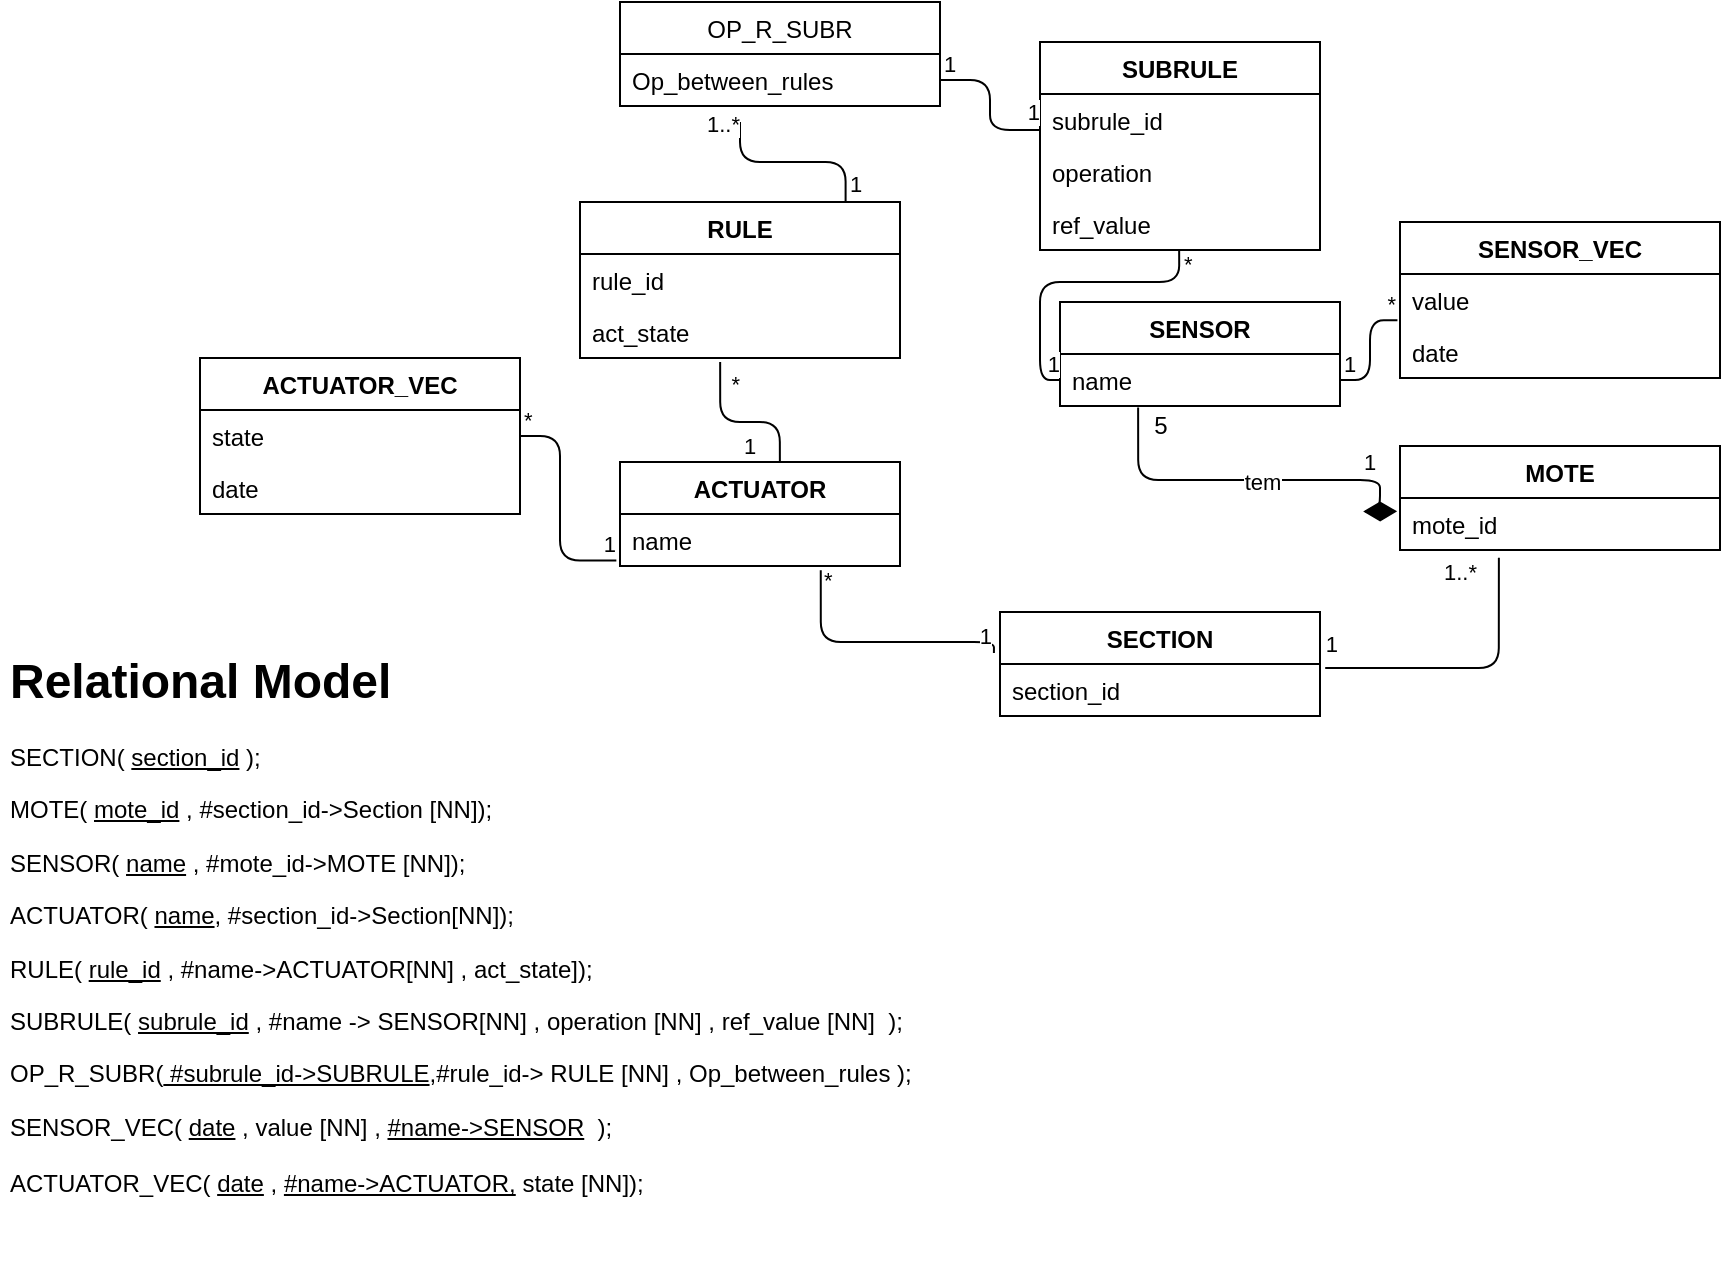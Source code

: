 <mxfile version="14.6.12" type="device"><diagram id="JzyYBP6Ohc0mOgHqukGS" name="Page-3"><mxGraphModel dx="1559" dy="1177" grid="1" gridSize="10" guides="1" tooltips="1" connect="1" arrows="1" fold="1" page="0" pageScale="1" pageWidth="1169" pageHeight="827" math="0" shadow="0"><root><mxCell id="mO72aJa3SgAxXYkBufnN-0"/><mxCell id="mO72aJa3SgAxXYkBufnN-1" parent="mO72aJa3SgAxXYkBufnN-0"/><mxCell id="EvzefTIYlVSB_UT3cm0K-0" value="RULE" style="swimlane;fontStyle=1;align=center;verticalAlign=top;childLayout=stackLayout;horizontal=1;startSize=26;horizontalStack=0;resizeParent=1;resizeParentMax=0;resizeLast=0;collapsible=1;marginBottom=0;" parent="mO72aJa3SgAxXYkBufnN-1" vertex="1"><mxGeometry x="220" y="-50" width="160" height="78" as="geometry"/></mxCell><mxCell id="EvzefTIYlVSB_UT3cm0K-1" value="rule_id" style="text;strokeColor=none;fillColor=none;align=left;verticalAlign=top;spacingLeft=4;spacingRight=4;overflow=hidden;rotatable=0;points=[[0,0.5],[1,0.5]];portConstraint=eastwest;fontStyle=0" parent="EvzefTIYlVSB_UT3cm0K-0" vertex="1"><mxGeometry y="26" width="160" height="26" as="geometry"/></mxCell><mxCell id="kCu9YRVTH0TuuolYJ0R7-0" value="act_state" style="text;strokeColor=none;fillColor=none;align=left;verticalAlign=top;spacingLeft=4;spacingRight=4;overflow=hidden;rotatable=0;points=[[0,0.5],[1,0.5]];portConstraint=eastwest;fontStyle=0" parent="EvzefTIYlVSB_UT3cm0K-0" vertex="1"><mxGeometry y="52" width="160" height="26" as="geometry"/></mxCell><mxCell id="8VHJrhWWflIKui8c1qpZ-0" value="SUBRULE" style="swimlane;fontStyle=1;childLayout=stackLayout;horizontal=1;startSize=26;fillColor=none;horizontalStack=0;resizeParent=1;resizeParentMax=0;resizeLast=0;collapsible=1;marginBottom=0;" parent="mO72aJa3SgAxXYkBufnN-1" vertex="1"><mxGeometry x="450" y="-130" width="140" height="104" as="geometry"/></mxCell><mxCell id="8VHJrhWWflIKui8c1qpZ-2" value="subrule_id" style="text;strokeColor=none;fillColor=none;align=left;verticalAlign=top;spacingLeft=4;spacingRight=4;overflow=hidden;rotatable=0;points=[[0,0.5],[1,0.5]];portConstraint=eastwest;fontStyle=0" parent="8VHJrhWWflIKui8c1qpZ-0" vertex="1"><mxGeometry y="26" width="140" height="26" as="geometry"/></mxCell><mxCell id="jDOhsglWpLBVeW3qoCy9-11" value="operation" style="text;strokeColor=none;fillColor=none;align=left;verticalAlign=top;spacingLeft=4;spacingRight=4;overflow=hidden;rotatable=0;points=[[0,0.5],[1,0.5]];portConstraint=eastwest;" parent="8VHJrhWWflIKui8c1qpZ-0" vertex="1"><mxGeometry y="52" width="140" height="26" as="geometry"/></mxCell><mxCell id="8VHJrhWWflIKui8c1qpZ-3" value="ref_value" style="text;strokeColor=none;fillColor=none;align=left;verticalAlign=top;spacingLeft=4;spacingRight=4;overflow=hidden;rotatable=0;points=[[0,0.5],[1,0.5]];portConstraint=eastwest;" parent="8VHJrhWWflIKui8c1qpZ-0" vertex="1"><mxGeometry y="78" width="140" height="26" as="geometry"/></mxCell><mxCell id="8VHJrhWWflIKui8c1qpZ-7" value="SENSOR" style="swimlane;fontStyle=1;childLayout=stackLayout;horizontal=1;startSize=26;fillColor=none;horizontalStack=0;resizeParent=1;resizeParentMax=0;resizeLast=0;collapsible=1;marginBottom=0;" parent="mO72aJa3SgAxXYkBufnN-1" vertex="1"><mxGeometry x="460" width="140" height="52" as="geometry"/></mxCell><mxCell id="8VHJrhWWflIKui8c1qpZ-9" value="name" style="text;strokeColor=none;fillColor=none;align=left;verticalAlign=top;spacingLeft=4;spacingRight=4;overflow=hidden;rotatable=0;points=[[0,0.5],[1,0.5]];portConstraint=eastwest;fontStyle=0" parent="8VHJrhWWflIKui8c1qpZ-7" vertex="1"><mxGeometry y="26" width="140" height="26" as="geometry"/></mxCell><mxCell id="8VHJrhWWflIKui8c1qpZ-11" value="ACTUATOR" style="swimlane;fontStyle=1;childLayout=stackLayout;horizontal=1;startSize=26;fillColor=none;horizontalStack=0;resizeParent=1;resizeParentMax=0;resizeLast=0;collapsible=1;marginBottom=0;" parent="mO72aJa3SgAxXYkBufnN-1" vertex="1"><mxGeometry x="240" y="80" width="140" height="52" as="geometry"/></mxCell><mxCell id="8VHJrhWWflIKui8c1qpZ-12" value="name" style="text;strokeColor=none;fillColor=none;align=left;verticalAlign=top;spacingLeft=4;spacingRight=4;overflow=hidden;rotatable=0;points=[[0,0.5],[1,0.5]];portConstraint=eastwest;fontStyle=0" parent="8VHJrhWWflIKui8c1qpZ-11" vertex="1"><mxGeometry y="26" width="140" height="26" as="geometry"/></mxCell><mxCell id="8VHJrhWWflIKui8c1qpZ-15" value="" style="endArrow=none;html=1;edgeStyle=orthogonalEdgeStyle;entryX=0.438;entryY=1.077;entryDx=0;entryDy=0;entryPerimeter=0;exitX=0.571;exitY=0;exitDx=0;exitDy=0;exitPerimeter=0;" parent="mO72aJa3SgAxXYkBufnN-1" source="8VHJrhWWflIKui8c1qpZ-11" target="kCu9YRVTH0TuuolYJ0R7-0" edge="1"><mxGeometry relative="1" as="geometry"><mxPoint x="220" y="40" as="sourcePoint"/><mxPoint x="290" y="38" as="targetPoint"/><Array as="points"><mxPoint x="320" y="60"/><mxPoint x="290" y="60"/></Array></mxGeometry></mxCell><mxCell id="8VHJrhWWflIKui8c1qpZ-16" value="1" style="edgeLabel;resizable=0;html=1;align=left;verticalAlign=bottom;" parent="8VHJrhWWflIKui8c1qpZ-15" connectable="0" vertex="1"><mxGeometry x="-1" relative="1" as="geometry"><mxPoint x="-20" as="offset"/></mxGeometry></mxCell><mxCell id="8VHJrhWWflIKui8c1qpZ-17" value="*" style="edgeLabel;resizable=0;html=1;align=right;verticalAlign=bottom;" parent="8VHJrhWWflIKui8c1qpZ-15" connectable="0" vertex="1"><mxGeometry x="1" relative="1" as="geometry"><mxPoint x="10" y="20" as="offset"/></mxGeometry></mxCell><mxCell id="8VHJrhWWflIKui8c1qpZ-20" value="OP_R_SUBR" style="swimlane;fontStyle=0;childLayout=stackLayout;horizontal=1;startSize=26;fillColor=none;horizontalStack=0;resizeParent=1;resizeParentMax=0;resizeLast=0;collapsible=1;marginBottom=0;" parent="mO72aJa3SgAxXYkBufnN-1" vertex="1"><mxGeometry x="240" y="-150" width="160" height="52" as="geometry"/></mxCell><mxCell id="8VHJrhWWflIKui8c1qpZ-23" value="Op_between_rules" style="text;strokeColor=none;fillColor=none;align=left;verticalAlign=top;spacingLeft=4;spacingRight=4;overflow=hidden;rotatable=0;points=[[0,0.5],[1,0.5]];portConstraint=eastwest;" parent="8VHJrhWWflIKui8c1qpZ-20" vertex="1"><mxGeometry y="26" width="160" height="26" as="geometry"/></mxCell><mxCell id="8VHJrhWWflIKui8c1qpZ-24" value="" style="endArrow=none;html=1;edgeStyle=orthogonalEdgeStyle;entryX=0;entryY=0.5;entryDx=0;entryDy=0;exitX=0.497;exitY=0.987;exitDx=0;exitDy=0;exitPerimeter=0;" parent="mO72aJa3SgAxXYkBufnN-1" source="8VHJrhWWflIKui8c1qpZ-3" target="8VHJrhWWflIKui8c1qpZ-9" edge="1"><mxGeometry relative="1" as="geometry"><mxPoint x="520" y="-20" as="sourcePoint"/><mxPoint x="840" y="150" as="targetPoint"/><Array as="points"><mxPoint x="520" y="-10"/><mxPoint x="450" y="-10"/><mxPoint x="450" y="39"/></Array></mxGeometry></mxCell><mxCell id="8VHJrhWWflIKui8c1qpZ-25" value="*" style="edgeLabel;resizable=0;html=1;align=left;verticalAlign=bottom;" parent="8VHJrhWWflIKui8c1qpZ-24" connectable="0" vertex="1"><mxGeometry x="-1" relative="1" as="geometry"><mxPoint y="16" as="offset"/></mxGeometry></mxCell><mxCell id="8VHJrhWWflIKui8c1qpZ-26" value="1" style="edgeLabel;resizable=0;html=1;align=right;verticalAlign=bottom;" parent="8VHJrhWWflIKui8c1qpZ-24" connectable="0" vertex="1"><mxGeometry x="1" relative="1" as="geometry"/></mxCell><mxCell id="8VHJrhWWflIKui8c1qpZ-27" value="MOTE" style="swimlane;fontStyle=1;align=center;verticalAlign=top;childLayout=stackLayout;horizontal=1;startSize=26;horizontalStack=0;resizeParent=1;resizeParentMax=0;resizeLast=0;collapsible=1;marginBottom=0;" parent="mO72aJa3SgAxXYkBufnN-1" vertex="1"><mxGeometry x="630" y="72" width="160" height="52" as="geometry"/></mxCell><mxCell id="8VHJrhWWflIKui8c1qpZ-28" value="mote_id&#xA;" style="text;strokeColor=none;fillColor=none;align=left;verticalAlign=top;spacingLeft=4;spacingRight=4;overflow=hidden;rotatable=0;points=[[0,0.5],[1,0.5]];portConstraint=eastwest;fontStyle=0" parent="8VHJrhWWflIKui8c1qpZ-27" vertex="1"><mxGeometry y="26" width="160" height="26" as="geometry"/></mxCell><mxCell id="jDOhsglWpLBVeW3qoCy9-2" value="1" style="endArrow=none;html=1;endSize=12;startArrow=diamondThin;startSize=14;startFill=1;edgeStyle=orthogonalEdgeStyle;align=left;verticalAlign=bottom;entryX=0.279;entryY=1.027;entryDx=0;entryDy=0;entryPerimeter=0;endFill=0;exitX=-0.009;exitY=0.257;exitDx=0;exitDy=0;exitPerimeter=0;" parent="mO72aJa3SgAxXYkBufnN-1" source="8VHJrhWWflIKui8c1qpZ-28" target="8VHJrhWWflIKui8c1qpZ-9" edge="1"><mxGeometry x="-0.623" relative="1" as="geometry"><mxPoint x="620" y="180" as="sourcePoint"/><mxPoint x="667.66" y="118.464" as="targetPoint"/><Array as="points"><mxPoint x="620" y="105"/><mxPoint x="620" y="89"/><mxPoint x="499" y="89"/></Array><mxPoint as="offset"/></mxGeometry></mxCell><mxCell id="KxpOlzhghRDu8JFqpRm7-4" value="tem" style="edgeLabel;html=1;align=center;verticalAlign=middle;resizable=0;points=[];" parent="jDOhsglWpLBVeW3qoCy9-2" vertex="1" connectable="0"><mxGeometry x="0.132" y="3" relative="1" as="geometry"><mxPoint x="19" y="-2" as="offset"/></mxGeometry></mxCell><mxCell id="jDOhsglWpLBVeW3qoCy9-3" value="5" style="text;html=1;align=center;verticalAlign=middle;resizable=0;points=[];autosize=1;strokeColor=none;" parent="mO72aJa3SgAxXYkBufnN-1" vertex="1"><mxGeometry x="500" y="52" width="20" height="20" as="geometry"/></mxCell><mxCell id="jDOhsglWpLBVeW3qoCy9-4" value="SECTION" style="swimlane;fontStyle=1;align=center;verticalAlign=top;childLayout=stackLayout;horizontal=1;startSize=26;horizontalStack=0;resizeParent=1;resizeParentMax=0;resizeLast=0;collapsible=1;marginBottom=0;" parent="mO72aJa3SgAxXYkBufnN-1" vertex="1"><mxGeometry x="430" y="155" width="160" height="52" as="geometry"/></mxCell><mxCell id="jDOhsglWpLBVeW3qoCy9-7" value="section_id" style="text;strokeColor=none;fillColor=none;align=left;verticalAlign=top;spacingLeft=4;spacingRight=4;overflow=hidden;rotatable=0;points=[[0,0.5],[1,0.5]];portConstraint=eastwest;fontStyle=0" parent="jDOhsglWpLBVeW3qoCy9-4" vertex="1"><mxGeometry y="26" width="160" height="26" as="geometry"/></mxCell><mxCell id="jDOhsglWpLBVeW3qoCy9-8" value="" style="endArrow=none;html=1;edgeStyle=orthogonalEdgeStyle;exitX=0.309;exitY=1.147;exitDx=0;exitDy=0;exitPerimeter=0;entryX=1.016;entryY=0.065;entryDx=0;entryDy=0;entryPerimeter=0;" parent="mO72aJa3SgAxXYkBufnN-1" source="8VHJrhWWflIKui8c1qpZ-28" target="jDOhsglWpLBVeW3qoCy9-7" edge="1"><mxGeometry relative="1" as="geometry"><mxPoint x="840" y="360" as="sourcePoint"/><mxPoint x="750" y="360" as="targetPoint"/><Array as="points"><mxPoint x="679" y="183"/><mxPoint x="593" y="183"/></Array></mxGeometry></mxCell><mxCell id="jDOhsglWpLBVeW3qoCy9-9" value="1..*" style="edgeLabel;resizable=0;html=1;align=left;verticalAlign=bottom;" parent="jDOhsglWpLBVeW3qoCy9-8" connectable="0" vertex="1"><mxGeometry x="-1" relative="1" as="geometry"><mxPoint x="-29" y="16" as="offset"/></mxGeometry></mxCell><mxCell id="jDOhsglWpLBVeW3qoCy9-10" value="1" style="edgeLabel;resizable=0;html=1;align=right;verticalAlign=bottom;" parent="jDOhsglWpLBVeW3qoCy9-8" connectable="0" vertex="1"><mxGeometry x="1" relative="1" as="geometry"><mxPoint x="7" y="-3" as="offset"/></mxGeometry></mxCell><mxCell id="KxpOlzhghRDu8JFqpRm7-3" value="&lt;h1&gt;Relational Model&lt;/h1&gt;&lt;p&gt;SECTION(&amp;nbsp;&lt;u&gt;section_id&lt;/u&gt;&amp;nbsp;);&amp;nbsp;&lt;br&gt;&lt;/p&gt;&lt;p&gt;MOTE(&amp;nbsp;&lt;u&gt;mote_id&lt;/u&gt;&amp;nbsp;, #section_id-&amp;gt;Section [NN]);&lt;br&gt;&lt;/p&gt;&lt;p&gt;SENSOR(&amp;nbsp;&lt;u&gt;name&lt;/u&gt;&amp;nbsp;, #mote_id-&amp;gt;MOTE [NN]);&lt;br&gt;&lt;/p&gt;&lt;p&gt;ACTUATOR(&amp;nbsp;&lt;u&gt;name&lt;/u&gt;, #section_id-&amp;gt;Section[NN]);&lt;/p&gt;&lt;p&gt;RULE( &lt;u&gt;rule_id&lt;/u&gt; , #name-&amp;gt;ACTUATOR[NN] , act_state]);&lt;/p&gt;&lt;p&gt;&lt;span&gt;SUBRULE(&amp;nbsp;&lt;/span&gt;&lt;u&gt;subrule_id&lt;/u&gt;&lt;span&gt;&amp;nbsp;, #name -&amp;gt; SENSOR[NN] ,&lt;/span&gt;&lt;span&gt;&amp;nbsp;operation [NN] , ref_value [NN]&amp;nbsp; );&lt;/span&gt;&lt;/p&gt;&lt;p&gt;OP_R_SUBR(&lt;u&gt;&amp;nbsp;#subrule_id-&amp;gt;SUBRULE&lt;/u&gt;,#rule_id-&amp;gt; RULE [NN] , Op_between_rules );&lt;/p&gt;&lt;div&gt;SENSOR_VEC(&amp;nbsp;&lt;u&gt;date&lt;/u&gt;&amp;nbsp;, value [NN] ,&amp;nbsp;&lt;u&gt;#name-&amp;gt;SENSOR&lt;/u&gt;&amp;nbsp; );&lt;span&gt;&lt;br&gt;&lt;/span&gt;&lt;/div&gt;&lt;div&gt;&lt;br&gt;&lt;/div&gt;&lt;div&gt;&lt;span&gt;ACTUATOR_VEC( &lt;/span&gt;&lt;u&gt;date&lt;/u&gt;&lt;span&gt;&amp;nbsp;,&amp;nbsp;&lt;/span&gt;&lt;u&gt;#name-&amp;gt;ACTUATOR,&lt;/u&gt;&lt;span&gt;&amp;nbsp;state [NN]);&lt;/span&gt;&lt;br&gt;&lt;/div&gt;&lt;p&gt;&lt;br&gt;&lt;/p&gt;" style="text;html=1;strokeColor=none;fillColor=none;spacing=5;spacingTop=-20;whiteSpace=wrap;overflow=hidden;rounded=0;" parent="mO72aJa3SgAxXYkBufnN-1" vertex="1"><mxGeometry x="-70" y="170" width="500" height="320" as="geometry"/></mxCell><mxCell id="KxpOlzhghRDu8JFqpRm7-5" value="ACTUATOR_VEC" style="swimlane;fontStyle=1;align=center;verticalAlign=top;childLayout=stackLayout;horizontal=1;startSize=26;horizontalStack=0;resizeParent=1;resizeParentMax=0;resizeLast=0;collapsible=1;marginBottom=0;" parent="mO72aJa3SgAxXYkBufnN-1" vertex="1"><mxGeometry x="30" y="28" width="160" height="78" as="geometry"/></mxCell><mxCell id="KxpOlzhghRDu8JFqpRm7-6" value="state" style="text;strokeColor=none;fillColor=none;align=left;verticalAlign=top;spacingLeft=4;spacingRight=4;overflow=hidden;rotatable=0;points=[[0,0.5],[1,0.5]];portConstraint=eastwest;" parent="KxpOlzhghRDu8JFqpRm7-5" vertex="1"><mxGeometry y="26" width="160" height="26" as="geometry"/></mxCell><mxCell id="KxpOlzhghRDu8JFqpRm7-8" value="date" style="text;strokeColor=none;fillColor=none;align=left;verticalAlign=top;spacingLeft=4;spacingRight=4;overflow=hidden;rotatable=0;points=[[0,0.5],[1,0.5]];portConstraint=eastwest;" parent="KxpOlzhghRDu8JFqpRm7-5" vertex="1"><mxGeometry y="52" width="160" height="26" as="geometry"/></mxCell><mxCell id="KxpOlzhghRDu8JFqpRm7-9" value="" style="endArrow=none;html=1;edgeStyle=orthogonalEdgeStyle;exitX=1;exitY=0.5;exitDx=0;exitDy=0;entryX=-0.013;entryY=0.894;entryDx=0;entryDy=0;entryPerimeter=0;" parent="mO72aJa3SgAxXYkBufnN-1" source="KxpOlzhghRDu8JFqpRm7-6" target="8VHJrhWWflIKui8c1qpZ-12" edge="1"><mxGeometry relative="1" as="geometry"><mxPoint x="-60" y="262" as="sourcePoint"/><mxPoint x="100" y="262" as="targetPoint"/><Array as="points"><mxPoint x="210" y="67"/><mxPoint x="210" y="129"/></Array></mxGeometry></mxCell><mxCell id="KxpOlzhghRDu8JFqpRm7-10" value="*" style="edgeLabel;resizable=0;html=1;align=left;verticalAlign=bottom;" parent="KxpOlzhghRDu8JFqpRm7-9" connectable="0" vertex="1"><mxGeometry x="-1" relative="1" as="geometry"/></mxCell><mxCell id="KxpOlzhghRDu8JFqpRm7-11" value="1" style="edgeLabel;resizable=0;html=1;align=right;verticalAlign=bottom;" parent="KxpOlzhghRDu8JFqpRm7-9" connectable="0" vertex="1"><mxGeometry x="1" relative="1" as="geometry"/></mxCell><mxCell id="KxpOlzhghRDu8JFqpRm7-12" value="SENSOR_VEC" style="swimlane;fontStyle=1;align=center;verticalAlign=top;childLayout=stackLayout;horizontal=1;startSize=26;horizontalStack=0;resizeParent=1;resizeParentMax=0;resizeLast=0;collapsible=1;marginBottom=0;" parent="mO72aJa3SgAxXYkBufnN-1" vertex="1"><mxGeometry x="630" y="-40" width="160" height="78" as="geometry"/></mxCell><mxCell id="KxpOlzhghRDu8JFqpRm7-13" value="value" style="text;strokeColor=none;fillColor=none;align=left;verticalAlign=top;spacingLeft=4;spacingRight=4;overflow=hidden;rotatable=0;points=[[0,0.5],[1,0.5]];portConstraint=eastwest;" parent="KxpOlzhghRDu8JFqpRm7-12" vertex="1"><mxGeometry y="26" width="160" height="26" as="geometry"/></mxCell><mxCell id="KxpOlzhghRDu8JFqpRm7-14" value="date" style="text;strokeColor=none;fillColor=none;align=left;verticalAlign=top;spacingLeft=4;spacingRight=4;overflow=hidden;rotatable=0;points=[[0,0.5],[1,0.5]];portConstraint=eastwest;" parent="KxpOlzhghRDu8JFqpRm7-12" vertex="1"><mxGeometry y="52" width="160" height="26" as="geometry"/></mxCell><mxCell id="KxpOlzhghRDu8JFqpRm7-15" value="" style="endArrow=none;html=1;edgeStyle=orthogonalEdgeStyle;exitX=1;exitY=0.5;exitDx=0;exitDy=0;entryX=-0.008;entryY=0.891;entryDx=0;entryDy=0;entryPerimeter=0;" parent="mO72aJa3SgAxXYkBufnN-1" source="8VHJrhWWflIKui8c1qpZ-9" target="KxpOlzhghRDu8JFqpRm7-13" edge="1"><mxGeometry relative="1" as="geometry"><mxPoint x="830" y="179.41" as="sourcePoint"/><mxPoint x="990" y="179.41" as="targetPoint"/></mxGeometry></mxCell><mxCell id="KxpOlzhghRDu8JFqpRm7-16" value="1" style="edgeLabel;resizable=0;html=1;align=left;verticalAlign=bottom;" parent="KxpOlzhghRDu8JFqpRm7-15" connectable="0" vertex="1"><mxGeometry x="-1" relative="1" as="geometry"/></mxCell><mxCell id="KxpOlzhghRDu8JFqpRm7-17" value="*" style="edgeLabel;resizable=0;html=1;align=right;verticalAlign=bottom;" parent="KxpOlzhghRDu8JFqpRm7-15" connectable="0" vertex="1"><mxGeometry x="1" relative="1" as="geometry"/></mxCell><mxCell id="2UsQs0CfjvJmte9D2G0p-0" value="" style="endArrow=none;html=1;edgeStyle=orthogonalEdgeStyle;exitX=0.83;exitY=-0.006;exitDx=0;exitDy=0;entryX=0.375;entryY=1.308;entryDx=0;entryDy=0;entryPerimeter=0;exitPerimeter=0;" parent="mO72aJa3SgAxXYkBufnN-1" source="EvzefTIYlVSB_UT3cm0K-0" target="8VHJrhWWflIKui8c1qpZ-23" edge="1"><mxGeometry relative="1" as="geometry"><mxPoint x="250" y="20" as="sourcePoint"/><mxPoint x="410" y="20" as="targetPoint"/><Array as="points"><mxPoint x="353" y="-70"/><mxPoint x="300" y="-70"/></Array></mxGeometry></mxCell><mxCell id="2UsQs0CfjvJmte9D2G0p-1" value="1" style="edgeLabel;resizable=0;html=1;align=left;verticalAlign=bottom;" parent="2UsQs0CfjvJmte9D2G0p-0" connectable="0" vertex="1"><mxGeometry x="-1" relative="1" as="geometry"/></mxCell><mxCell id="2UsQs0CfjvJmte9D2G0p-2" value="1..*" style="edgeLabel;resizable=0;html=1;align=right;verticalAlign=bottom;" parent="2UsQs0CfjvJmte9D2G0p-0" connectable="0" vertex="1"><mxGeometry x="1" relative="1" as="geometry"><mxPoint y="10" as="offset"/></mxGeometry></mxCell><mxCell id="2UsQs0CfjvJmte9D2G0p-3" value="" style="endArrow=none;html=1;edgeStyle=orthogonalEdgeStyle;entryX=0.003;entryY=0.691;entryDx=0;entryDy=0;entryPerimeter=0;exitX=1;exitY=0.5;exitDx=0;exitDy=0;" parent="mO72aJa3SgAxXYkBufnN-1" source="8VHJrhWWflIKui8c1qpZ-23" target="8VHJrhWWflIKui8c1qpZ-2" edge="1"><mxGeometry relative="1" as="geometry"><mxPoint x="250" y="11.66" as="sourcePoint"/><mxPoint x="410" y="12" as="targetPoint"/></mxGeometry></mxCell><mxCell id="2UsQs0CfjvJmte9D2G0p-4" value="1" style="edgeLabel;resizable=0;html=1;align=left;verticalAlign=bottom;" parent="2UsQs0CfjvJmte9D2G0p-3" connectable="0" vertex="1"><mxGeometry x="-1" relative="1" as="geometry"/></mxCell><mxCell id="2UsQs0CfjvJmte9D2G0p-5" value="1" style="edgeLabel;resizable=0;html=1;align=right;verticalAlign=bottom;" parent="2UsQs0CfjvJmte9D2G0p-3" connectable="0" vertex="1"><mxGeometry x="1" relative="1" as="geometry"/></mxCell><mxCell id="GeXTJgiwLrEPztsptw_b-0" value="" style="endArrow=none;html=1;edgeStyle=orthogonalEdgeStyle;entryX=-0.019;entryY=0.394;entryDx=0;entryDy=0;entryPerimeter=0;exitX=0.717;exitY=1.083;exitDx=0;exitDy=0;exitPerimeter=0;" parent="mO72aJa3SgAxXYkBufnN-1" source="8VHJrhWWflIKui8c1qpZ-12" target="jDOhsglWpLBVeW3qoCy9-4" edge="1"><mxGeometry relative="1" as="geometry"><mxPoint x="120" y="189" as="sourcePoint"/><mxPoint x="360" y="310" as="targetPoint"/><Array as="points"><mxPoint x="340" y="170"/><mxPoint x="427" y="170"/></Array></mxGeometry></mxCell><mxCell id="GeXTJgiwLrEPztsptw_b-1" value="*" style="edgeLabel;resizable=0;html=1;align=left;verticalAlign=bottom;" parent="GeXTJgiwLrEPztsptw_b-0" connectable="0" vertex="1"><mxGeometry x="-1" relative="1" as="geometry"><mxPoint y="13" as="offset"/></mxGeometry></mxCell><mxCell id="GeXTJgiwLrEPztsptw_b-2" value="1" style="edgeLabel;resizable=0;html=1;align=right;verticalAlign=bottom;" parent="GeXTJgiwLrEPztsptw_b-0" connectable="0" vertex="1"><mxGeometry x="1" relative="1" as="geometry"/></mxCell></root></mxGraphModel></diagram></mxfile>